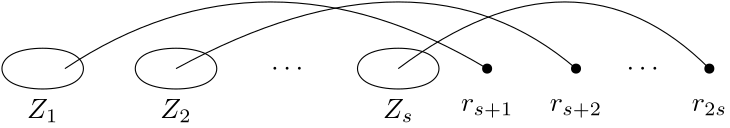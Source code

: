 <?xml version="1.0"?>
<!DOCTYPE ipe SYSTEM "ipe.dtd">
<ipe version="70218" creator="Ipe 7.2.18">
<info created="D:20201026132206" modified="D:20201026132523"/>
<ipestyle name="basic">
<symbol name="arrow/arc(spx)">
<path stroke="sym-stroke" fill="sym-stroke" pen="sym-pen">
0 0 m
-1 0.333 l
-1 -0.333 l
h
</path>
</symbol>
<symbol name="arrow/farc(spx)">
<path stroke="sym-stroke" fill="white" pen="sym-pen">
0 0 m
-1 0.333 l
-1 -0.333 l
h
</path>
</symbol>
<symbol name="arrow/ptarc(spx)">
<path stroke="sym-stroke" fill="sym-stroke" pen="sym-pen">
0 0 m
-1 0.333 l
-0.8 0 l
-1 -0.333 l
h
</path>
</symbol>
<symbol name="arrow/fptarc(spx)">
<path stroke="sym-stroke" fill="white" pen="sym-pen">
0 0 m
-1 0.333 l
-0.8 0 l
-1 -0.333 l
h
</path>
</symbol>
<symbol name="mark/circle(sx)" transformations="translations">
<path fill="sym-stroke">
0.6 0 0 0.6 0 0 e
0.4 0 0 0.4 0 0 e
</path>
</symbol>
<symbol name="mark/disk(sx)" transformations="translations">
<path fill="sym-stroke">
0.6 0 0 0.6 0 0 e
</path>
</symbol>
<symbol name="mark/fdisk(sfx)" transformations="translations">
<group>
<path fill="sym-fill">
0.5 0 0 0.5 0 0 e
</path>
<path fill="sym-stroke" fillrule="eofill">
0.6 0 0 0.6 0 0 e
0.4 0 0 0.4 0 0 e
</path>
</group>
</symbol>
<symbol name="mark/box(sx)" transformations="translations">
<path fill="sym-stroke" fillrule="eofill">
-0.6 -0.6 m
0.6 -0.6 l
0.6 0.6 l
-0.6 0.6 l
h
-0.4 -0.4 m
0.4 -0.4 l
0.4 0.4 l
-0.4 0.4 l
h
</path>
</symbol>
<symbol name="mark/square(sx)" transformations="translations">
<path fill="sym-stroke">
-0.6 -0.6 m
0.6 -0.6 l
0.6 0.6 l
-0.6 0.6 l
h
</path>
</symbol>
<symbol name="mark/fsquare(sfx)" transformations="translations">
<group>
<path fill="sym-fill">
-0.5 -0.5 m
0.5 -0.5 l
0.5 0.5 l
-0.5 0.5 l
h
</path>
<path fill="sym-stroke" fillrule="eofill">
-0.6 -0.6 m
0.6 -0.6 l
0.6 0.6 l
-0.6 0.6 l
h
-0.4 -0.4 m
0.4 -0.4 l
0.4 0.4 l
-0.4 0.4 l
h
</path>
</group>
</symbol>
<symbol name="mark/cross(sx)" transformations="translations">
<group>
<path fill="sym-stroke">
-0.43 -0.57 m
0.57 0.43 l
0.43 0.57 l
-0.57 -0.43 l
h
</path>
<path fill="sym-stroke">
-0.43 0.57 m
0.57 -0.43 l
0.43 -0.57 l
-0.57 0.43 l
h
</path>
</group>
</symbol>
<symbol name="arrow/fnormal(spx)">
<path stroke="sym-stroke" fill="white" pen="sym-pen">
0 0 m
-1 0.333 l
-1 -0.333 l
h
</path>
</symbol>
<symbol name="arrow/pointed(spx)">
<path stroke="sym-stroke" fill="sym-stroke" pen="sym-pen">
0 0 m
-1 0.333 l
-0.8 0 l
-1 -0.333 l
h
</path>
</symbol>
<symbol name="arrow/fpointed(spx)">
<path stroke="sym-stroke" fill="white" pen="sym-pen">
0 0 m
-1 0.333 l
-0.8 0 l
-1 -0.333 l
h
</path>
</symbol>
<symbol name="arrow/linear(spx)">
<path stroke="sym-stroke" pen="sym-pen">
-1 0.333 m
0 0 l
-1 -0.333 l
</path>
</symbol>
<symbol name="arrow/fdouble(spx)">
<path stroke="sym-stroke" fill="white" pen="sym-pen">
0 0 m
-1 0.333 l
-1 -0.333 l
h
-1 0 m
-2 0.333 l
-2 -0.333 l
h
</path>
</symbol>
<symbol name="arrow/double(spx)">
<path stroke="sym-stroke" fill="sym-stroke" pen="sym-pen">
0 0 m
-1 0.333 l
-1 -0.333 l
h
-1 0 m
-2 0.333 l
-2 -0.333 l
h
</path>
</symbol>
<symbol name="arrow/mid-normal(spx)">
<path stroke="sym-stroke" fill="sym-stroke" pen="sym-pen">
0.5 0 m
-0.5 0.333 l
-0.5 -0.333 l
h
</path>
</symbol>
<symbol name="arrow/mid-fnormal(spx)">
<path stroke="sym-stroke" fill="white" pen="sym-pen">
0.5 0 m
-0.5 0.333 l
-0.5 -0.333 l
h
</path>
</symbol>
<symbol name="arrow/mid-pointed(spx)">
<path stroke="sym-stroke" fill="sym-stroke" pen="sym-pen">
0.5 0 m
-0.5 0.333 l
-0.3 0 l
-0.5 -0.333 l
h
</path>
</symbol>
<symbol name="arrow/mid-fpointed(spx)">
<path stroke="sym-stroke" fill="white" pen="sym-pen">
0.5 0 m
-0.5 0.333 l
-0.3 0 l
-0.5 -0.333 l
h
</path>
</symbol>
<symbol name="arrow/mid-double(spx)">
<path stroke="sym-stroke" fill="sym-stroke" pen="sym-pen">
1 0 m
0 0.333 l
0 -0.333 l
h
0 0 m
-1 0.333 l
-1 -0.333 l
h
</path>
</symbol>
<symbol name="arrow/mid-fdouble(spx)">
<path stroke="sym-stroke" fill="white" pen="sym-pen">
1 0 m
0 0.333 l
0 -0.333 l
h
0 0 m
-1 0.333 l
-1 -0.333 l
h
</path>
</symbol>
<pen name="heavier" value="0.8"/>
<pen name="fat" value="1.2"/>
<pen name="ultrafat" value="2"/>
<symbolsize name="large" value="5"/>
<symbolsize name="small" value="2"/>
<symbolsize name="tiny" value="1.1"/>
<arrowsize name="large" value="10"/>
<arrowsize name="small" value="5"/>
<arrowsize name="tiny" value="3"/>
<color name="red" value="1 0 0"/>
<color name="blue" value="0 0 1"/>
<color name="green" value="0 1 0"/>
<color name="yellow" value="1 1 0"/>
<color name="orange" value="1 0.647 0"/>
<color name="gold" value="1 0.843 0"/>
<color name="purple" value="0.627 0.125 0.941"/>
<color name="gray" value="0.745"/>
<color name="brown" value="0.647 0.165 0.165"/>
<color name="navy" value="0 0 0.502"/>
<color name="pink" value="1 0.753 0.796"/>
<color name="seagreen" value="0.18 0.545 0.341"/>
<color name="turquoise" value="0.251 0.878 0.816"/>
<color name="violet" value="0.933 0.51 0.933"/>
<color name="darkblue" value="0 0 0.545"/>
<color name="darkcyan" value="0 0.545 0.545"/>
<color name="darkgray" value="0.663"/>
<color name="darkgreen" value="0 0.392 0"/>
<color name="darkmagenta" value="0.545 0 0.545"/>
<color name="darkorange" value="1 0.549 0"/>
<color name="darkred" value="0.545 0 0"/>
<color name="lightblue" value="0.678 0.847 0.902"/>
<color name="lightcyan" value="0.878 1 1"/>
<color name="lightgray" value="0.827"/>
<color name="lightgreen" value="0.565 0.933 0.565"/>
<color name="lightyellow" value="1 1 0.878"/>
<dashstyle name="dotted" value="[1 3] 0"/>
<dashstyle name="dashed" value="[4] 0"/>
<dashstyle name="dash dotted" value="[4 2 1 2] 0"/>
<dashstyle name="dash dot dotted" value="[4 2 1 2 1 2] 0"/>
<textsize name="large" value="\large"/>
<textsize name="Large" value="\Large"/>
<textsize name="LARGE" value="\LARGE"/>
<textsize name="huge" value="\huge"/>
<textsize name="Huge" value="\Huge"/>
<textsize name="small" value="\small"/>
<textsize name="footnote" value="\footnotesize"/>
<textsize name="tiny" value="\tiny"/>
<textstyle name="center" begin="\begin{center}" end="\end{center}"/>
<textstyle name="itemize" begin="\begin{itemize}" end="\end{itemize}"/>
<textstyle name="item" begin="\begin{itemize}\item{}" end="\end{itemize}"/>
<gridsize name="4 pts" value="4"/>
<gridsize name="8 pts (~3 mm)" value="8"/>
<gridsize name="16 pts (~6 mm)" value="16"/>
<gridsize name="32 pts (~12 mm)" value="32"/>
<gridsize name="10 pts (~3.5 mm)" value="10"/>
<gridsize name="20 pts (~7 mm)" value="20"/>
<gridsize name="14 pts (~5 mm)" value="14"/>
<gridsize name="28 pts (~10 mm)" value="28"/>
<gridsize name="56 pts (~20 mm)" value="56"/>
<anglesize name="90 deg" value="90"/>
<anglesize name="60 deg" value="60"/>
<anglesize name="45 deg" value="45"/>
<anglesize name="30 deg" value="30"/>
<anglesize name="22.5 deg" value="22.5"/>
<opacity name="10%" value="0.1"/>
<opacity name="30%" value="0.3"/>
<opacity name="50%" value="0.5"/>
<opacity name="75%" value="0.75"/>
<tiling name="falling" angle="-60" step="4" width="1"/>
<tiling name="rising" angle="30" step="4" width="1"/>
</ipestyle>
<page>
<layer name="alpha"/>
<layer name="beta"/>
<view layers="alpha" active="alpha"/>
<view layers="beta" active="beta"/>
<path layer="alpha" stroke="black">
128 704
128 688
160 688
160 704 u
</path>
<path stroke="black">
176 704
176 688
208 688
208 704 u
</path>
<path stroke="black">
256 704
256 688
288 688
288 704 u
</path>
<text transformations="translations" pos="232 696" stroke="black" type="label" width="11.623" height="4.428" depth="0" halign="center" valign="center" style="math">\cdots</text>
<use name="mark/disk(sx)" pos="304 696" size="normal" stroke="black"/>
<text matrix="1 0 0 1 0 5" transformations="translations" pos="144 680" stroke="black" type="label" width="11.27" height="6.812" depth="1.49" halign="center" valign="top" style="math">Z_1</text>
<text matrix="1 0 0 1 48 5" transformations="translations" pos="144 680" stroke="black" type="label" width="11.27" height="6.812" depth="1.49" halign="center" valign="top" style="math">Z_2</text>
<text matrix="1 0 0 1 128 5" transformations="translations" pos="144 680" stroke="black" type="label" width="11.059" height="6.812" depth="1.49" halign="center" valign="top" style="math">Z_s</text>
<text matrix="1 0 0 1 160 5" transformations="translations" pos="144 680" stroke="black" type="label" width="18.84" height="4.294" depth="2.32" halign="center" valign="top" style="math">r_{s+1}</text>
<use matrix="1 0 0 1 32 0" name="mark/disk(sx)" pos="304 696" size="normal" stroke="black"/>
<text matrix="1 0 0 1 192 5" transformations="translations" pos="144 680" stroke="black" type="label" width="18.84" height="4.294" depth="2.32" halign="center" valign="top" style="math">r_{s+2}</text>
<use matrix="1 0 0 1 80 0" name="mark/disk(sx)" pos="304 696" size="normal" stroke="black"/>
<text matrix="1 0 0 1 240 5" transformations="translations" pos="144 680" stroke="black" type="label" width="12.724" height="4.294" depth="1.49" halign="center" valign="top" style="math">r_{2s}</text>
<text matrix="1 0 0 1 128 0" transformations="translations" pos="232 696" stroke="black" type="label" width="11.623" height="4.428" depth="0" halign="center" valign="center" style="math">\cdots</text>
<path stroke="black">
304 696 m
224 744
152 696 c
</path>
<path stroke="black">
336 696 m
280 744
192 696 c
</path>
<path stroke="black">
384 696 m
336 744
272 696 c
</path>
<path layer="beta" matrix="1 0 0 1 104 0" stroke="black">
128 704
128 688
160 688
160 704 u
</path>
<path matrix="1 0 0 1 104 0" stroke="black">
176 704
176 688
208 688
208 704 u
</path>
<path matrix="1 0 0 1 104 0" stroke="black">
256 704
256 688
288 688
288 704 u
</path>
<text matrix="1 0 0 1 104 0" transformations="translations" pos="232 696" stroke="black" type="label" width="11.623" height="4.428" depth="0" halign="center" valign="center" style="math">\cdots</text>
<use matrix="1 0 0 1 -168 0" name="mark/disk(sx)" pos="304 696" size="normal" stroke="black"/>
<text matrix="1 0 0 1 104 5" transformations="translations" pos="144 680" stroke="black" type="label" width="21.146" height="6.812" depth="2.32" halign="center" valign="top" style="math">Z_{s+1}</text>
<text matrix="1 0 0 1 152 5" transformations="translations" pos="144 680" stroke="black" type="label" width="21.146" height="6.812" depth="2.32" halign="center" valign="top" style="math">Z_{s+2}</text>
<text matrix="1 0 0 1 232 5" transformations="translations" pos="144 680" stroke="black" type="label" width="15.03" height="6.812" depth="1.49" halign="center" valign="top" style="math">Z_{2s}</text>
<text matrix="1 0 0 1 -8 5" transformations="translations" pos="144 680" stroke="black" type="label" width="8.964" height="4.294" depth="1.49" halign="center" valign="top" style="math">r_{1}</text>
<use matrix="1 0 0 1 -136 0" name="mark/disk(sx)" pos="304 696" size="normal" stroke="black"/>
<text matrix="1 0 0 1 24 5" transformations="translations" pos="144 680" stroke="black" type="label" width="8.964" height="4.294" depth="1.49" halign="center" valign="top" style="math">r_{2}</text>
<use matrix="1 0 0 1 -88 0" name="mark/disk(sx)" pos="304 696" size="normal" stroke="black"/>
<text matrix="1 0 0 1 72 5" transformations="translations" pos="144 680" stroke="black" type="label" width="8.753" height="4.294" depth="1.49" halign="center" valign="top" style="math">r_{s}</text>
<text matrix="1 0 0 1 -40 0" transformations="translations" pos="232 696" stroke="black" type="label" width="11.623" height="4.428" depth="0" halign="center" valign="center" style="math">\cdots</text>
<path stroke="black">
216 696 m
312 744
376 696 c
</path>
<path stroke="black">
168 696 m
248 744
296 696 c
</path>
<path stroke="black">
136 696 m
200 744
248 696 c
</path>
</page>
</ipe>
